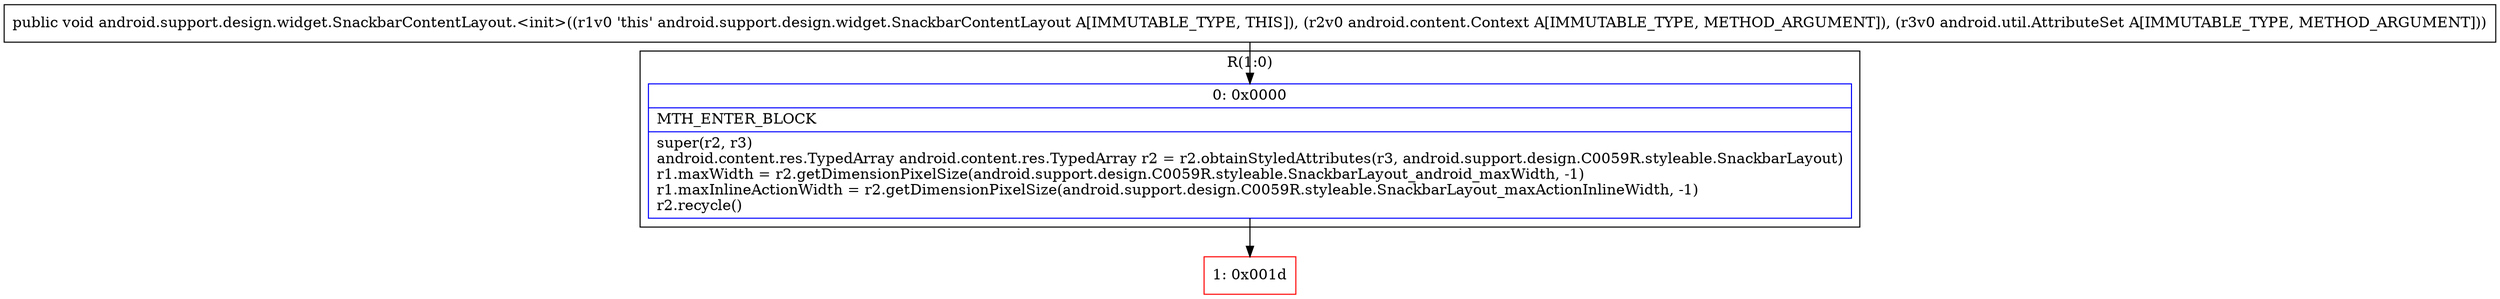 digraph "CFG forandroid.support.design.widget.SnackbarContentLayout.\<init\>(Landroid\/content\/Context;Landroid\/util\/AttributeSet;)V" {
subgraph cluster_Region_508591449 {
label = "R(1:0)";
node [shape=record,color=blue];
Node_0 [shape=record,label="{0\:\ 0x0000|MTH_ENTER_BLOCK\l|super(r2, r3)\landroid.content.res.TypedArray android.content.res.TypedArray r2 = r2.obtainStyledAttributes(r3, android.support.design.C0059R.styleable.SnackbarLayout)\lr1.maxWidth = r2.getDimensionPixelSize(android.support.design.C0059R.styleable.SnackbarLayout_android_maxWidth, \-1)\lr1.maxInlineActionWidth = r2.getDimensionPixelSize(android.support.design.C0059R.styleable.SnackbarLayout_maxActionInlineWidth, \-1)\lr2.recycle()\l}"];
}
Node_1 [shape=record,color=red,label="{1\:\ 0x001d}"];
MethodNode[shape=record,label="{public void android.support.design.widget.SnackbarContentLayout.\<init\>((r1v0 'this' android.support.design.widget.SnackbarContentLayout A[IMMUTABLE_TYPE, THIS]), (r2v0 android.content.Context A[IMMUTABLE_TYPE, METHOD_ARGUMENT]), (r3v0 android.util.AttributeSet A[IMMUTABLE_TYPE, METHOD_ARGUMENT])) }"];
MethodNode -> Node_0;
Node_0 -> Node_1;
}

